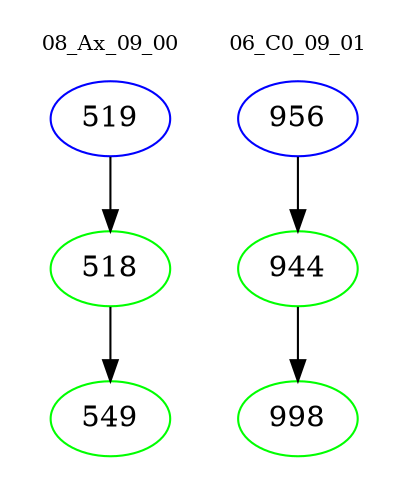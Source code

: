 digraph{
subgraph cluster_0 {
color = white
label = "08_Ax_09_00";
fontsize=10;
T0_519 [label="519", color="blue"]
T0_519 -> T0_518 [color="black"]
T0_518 [label="518", color="green"]
T0_518 -> T0_549 [color="black"]
T0_549 [label="549", color="green"]
}
subgraph cluster_1 {
color = white
label = "06_C0_09_01";
fontsize=10;
T1_956 [label="956", color="blue"]
T1_956 -> T1_944 [color="black"]
T1_944 [label="944", color="green"]
T1_944 -> T1_998 [color="black"]
T1_998 [label="998", color="green"]
}
}
